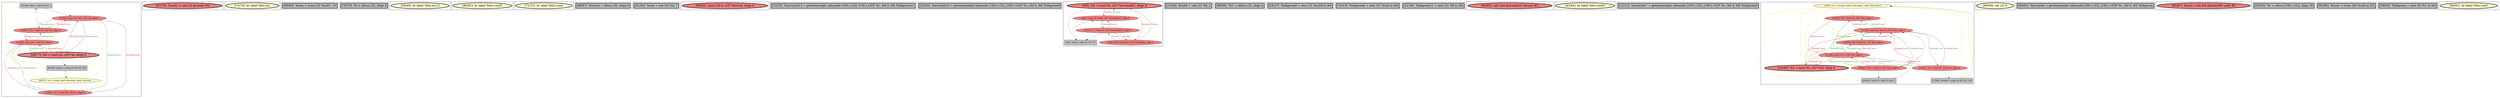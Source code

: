 
digraph G {





subgraph cluster27 {


node176 [fillcolor=grey,label="[55/56]  %inc = add i32 %2, 1",shape=rectangle,style=filled ]
node171 [fillcolor=lightcoral,label="[51/64]  store i32 0, i32* %i, align 4",shape=ellipse,style=filled ]
node170 [fillcolor=lemonchiffon,label="[66/75]  br i1 %cmp, label %for.body, label %for.end",shape=ellipse,style=filled ]
node177 [fillcolor=lightcoral,label="[54/57]  %2 = load i32, i32* %i, align 4",shape=ellipse,style=filled ]
node172 [penwidth=3.0,fontsize=20,fillcolor=lightcoral,label="[50/77]  %0 = load i32, i32* %i, align 4",shape=ellipse,style=filled ]
node173 [fillcolor=grey,label="[65/76]  %cmp = icmp ult i32 %0, 100",shape=rectangle,style=filled ]
node174 [fillcolor=lightcoral,label="[52/63]  %1 = load i32, i32* %i, align 4",shape=ellipse,style=filled ]
node175 [fillcolor=lightcoral,label="[53/58]  store i32 %inc, i32* %i, align 4",shape=ellipse,style=filled ]

node175->node174 [style=solid,color=forestgreen,label="T|indep|Const",penwidth=1.0,fontcolor=forestgreen ]
node172->node175 [style=solid,color=firebrick3,label="A|indep|Const",penwidth=1.0,fontcolor=firebrick3 ]
node177->node176 [style=solid,color=black,label="",penwidth=0.5,fontcolor=black ]
node174->node175 [style=solid,color=firebrick3,label="A|indep|Const",penwidth=1.0,fontcolor=firebrick3 ]
node171->node177 [style=solid,color=forestgreen,label="T|indep|Const",penwidth=1.0,fontcolor=forestgreen ]
node171->node174 [style=solid,color=forestgreen,label="T|indep|Const",penwidth=1.0,fontcolor=forestgreen ]
node176->node175 [style=solid,color=black,label="",penwidth=0.5,fontcolor=black ]
node170->node170 [style=solid,color=gold,label="C",penwidth=1.0,fontcolor=gold ]
node177->node171 [style=solid,color=firebrick3,label="A|indep|Const",penwidth=1.0,fontcolor=firebrick3 ]
node175->node177 [style=solid,color=forestgreen,label="T|indep|Const",penwidth=1.0,fontcolor=forestgreen ]
node177->node175 [style=solid,color=firebrick3,label="A|indep|Const",penwidth=1.0,fontcolor=firebrick3 ]
node172->node173 [style=solid,color=black,label="",penwidth=0.5,fontcolor=black ]
node175->node172 [style=solid,color=forestgreen,label="T|indep|Const",penwidth=1.0,fontcolor=forestgreen ]
node174->node171 [style=solid,color=firebrick3,label="A|indep|Const",penwidth=1.0,fontcolor=firebrick3 ]
node173->node170 [style=solid,color=black,label="",penwidth=0.5,fontcolor=black ]
node170->node175 [style=solid,color=gold,label="C",penwidth=1.0,fontcolor=gold ]
node170->node176 [style=solid,color=gold,label="C",penwidth=1.0,fontcolor=gold ]
node171->node172 [style=solid,color=forestgreen,label="T|indep|Const",penwidth=1.0,fontcolor=forestgreen ]
node170->node173 [style=solid,color=gold,label="C",penwidth=1.0,fontcolor=gold ]
node170->node172 [style=solid,color=gold,label="C",penwidth=1.0,fontcolor=gold ]
node170->node177 [style=solid,color=gold,label="C",penwidth=1.0,fontcolor=gold ]
node172->node171 [style=solid,color=firebrick3,label="A|indep|Const",penwidth=1.0,fontcolor=firebrick3 ]
node170->node174 [style=solid,color=gold,label="C",penwidth=1.0,fontcolor=gold ]


}

subgraph cluster28 {


node178 [penwidth=3.0,fontsize=20,fillcolor=lightcoral,label="[67/70]  %call1 = call i32 @rand() #2",shape=ellipse,style=filled ]



}

subgraph cluster26 {


node169 [penwidth=3.0,fontsize=20,fillcolor=lemonchiffon,label="[73/74]  br label %for.inc",shape=ellipse,style=filled ]



}

subgraph cluster29 {


node179 [penwidth=3.0,fontsize=20,fillcolor=grey,label="[68/69]  %rem = urem i32 %call1, 10",shape=rectangle,style=filled ]



}

subgraph cluster25 {


node168 [penwidth=3.0,fontsize=20,fillcolor=grey,label="[78/79]  %i = alloca i32, align 4",shape=rectangle,style=filled ]



}

subgraph cluster24 {


node167 [penwidth=3.0,fontsize=20,fillcolor=lemonchiffon,label="[39/40]  br label %for.inc13",shape=ellipse,style=filled ]



}

subgraph cluster22 {


node165 [penwidth=3.0,fontsize=20,fillcolor=lemonchiffon,label="[80/81]  br label %for.cond3",shape=ellipse,style=filled ]



}

subgraph cluster20 {


node163 [penwidth=3.0,fontsize=20,fillcolor=lemonchiffon,label="[71/72]  br label %for.cond",shape=ellipse,style=filled ]



}

subgraph cluster18 {


node161 [penwidth=3.0,fontsize=20,fillcolor=grey,label="[96/97]  %retval = alloca i32, align 4",shape=rectangle,style=filled ]



}

subgraph cluster16 {


node159 [penwidth=3.0,fontsize=20,fillcolor=grey,label="[41/42]  %sub = sub i32 %4, 1",shape=rectangle,style=filled ]



}

subgraph cluster17 {


node160 [penwidth=3.0,fontsize=20,fillcolor=lightcoral,label="[94/95]  store i32 0, i32* %retval, align 4",shape=ellipse,style=filled ]



}

subgraph cluster4 {


node138 [penwidth=3.0,fontsize=20,fillcolor=grey,label="[32/33]  %arrayidx12 = getelementptr inbounds [100 x i32], [100 x i32]* %c, i64 0, i64 %idxprom11",shape=rectangle,style=filled ]



}

subgraph cluster3 {


node137 [penwidth=3.0,fontsize=20,fillcolor=grey,label="[25/26]  %arrayidx10 = getelementptr inbounds [100 x i32], [100 x i32]* %c, i64 0, i64 %idxprom9",shape=rectangle,style=filled ]



}

subgraph cluster2 {


node135 [penwidth=3.0,fontsize=20,fillcolor=lightcoral,label="[0/9]  %5 = load i32, i32* %arrayidx7, align 4",shape=ellipse,style=filled ]
node134 [fillcolor=lightcoral,label="[4/5]  store i32 %add, i32* %arrayidx12, align 4",shape=ellipse,style=filled ]
node132 [fillcolor=grey,label="[3/6]  %add = add i32 %5, %7",shape=rectangle,style=filled ]
node136 [fillcolor=lightcoral,label="[1/8]  store i32 %rem, i32* %arrayidx, align 4",shape=ellipse,style=filled ]
node133 [fillcolor=lightcoral,label="[2/7]  %7 = load i32, i32* %arrayidx10, align 4",shape=ellipse,style=filled ]

node134->node135 [style=solid,color=forestgreen,label="T|indep",penwidth=1.0,fontcolor=forestgreen ]
node135->node134 [style=solid,color=firebrick3,label="A|indep",penwidth=1.0,fontcolor=firebrick3 ]
node133->node136 [style=solid,color=firebrick3,label="A|indep",penwidth=1.0,fontcolor=firebrick3 ]
node136->node133 [style=solid,color=forestgreen,label="T|indep",penwidth=1.0,fontcolor=forestgreen ]
node134->node133 [style=solid,color=forestgreen,label="T|indep",penwidth=1.0,fontcolor=forestgreen ]
node133->node132 [style=solid,color=black,label="",penwidth=0.5,fontcolor=black ]
node135->node132 [style=solid,color=black,label="",penwidth=0.5,fontcolor=black ]
node135->node136 [style=solid,color=firebrick3,label="A|indep",penwidth=1.0,fontcolor=firebrick3 ]
node136->node135 [style=solid,color=forestgreen,label="T|indep",penwidth=1.0,fontcolor=forestgreen ]
node133->node134 [style=solid,color=firebrick3,label="A|indep",penwidth=1.0,fontcolor=firebrick3 ]
node132->node134 [style=solid,color=black,label="",penwidth=0.5,fontcolor=black ]


}

subgraph cluster1 {


node131 [penwidth=3.0,fontsize=20,fillcolor=grey,label="[23/28]  %sub8 = sub i32 %6, 2",shape=rectangle,style=filled ]



}

subgraph cluster12 {


node155 [penwidth=3.0,fontsize=20,fillcolor=grey,label="[98/99]  %i2 = alloca i32, align 4",shape=rectangle,style=filled ]



}

subgraph cluster5 {


node139 [penwidth=3.0,fontsize=20,fillcolor=grey,label="[24/27]  %idxprom9 = zext i32 %sub8 to i64",shape=rectangle,style=filled ]



}

subgraph cluster0 {


node130 [penwidth=3.0,fontsize=20,fillcolor=grey,label="[10/13]  %idxprom6 = zext i32 %sub to i64",shape=rectangle,style=filled ]



}

subgraph cluster6 {


node140 [penwidth=3.0,fontsize=20,fillcolor=grey,label="[31/34]  %idxprom11 = zext i32 %8 to i64",shape=rectangle,style=filled ]



}

subgraph cluster14 {


node157 [penwidth=3.0,fontsize=20,fillcolor=lightcoral,label="[84/85]  call void @srand(i32 %conv) #2",shape=ellipse,style=filled ]



}

subgraph cluster7 {


node141 [penwidth=3.0,fontsize=20,fillcolor=lemonchiffon,label="[43/44]  br label %for.cond3",shape=ellipse,style=filled ]



}

subgraph cluster23 {


node166 [penwidth=3.0,fontsize=20,fillcolor=grey,label="[11/12]  %arrayidx7 = getelementptr inbounds [100 x i32], [100 x i32]* %c, i64 0, i64 %idxprom6",shape=rectangle,style=filled ]



}

subgraph cluster8 {


node151 [fillcolor=lemonchiffon,label="[38/45]  br i1 %cmp4, label %for.body5, label %for.end15",shape=ellipse,style=filled ]
node150 [fillcolor=lightcoral,label="[22/29]  %6 = load i32, i32* %i2, align 4",shape=ellipse,style=filled ]
node149 [penwidth=3.0,fontsize=20,fillcolor=lightcoral,label="[14/49]  %4 = load i32, i32* %i2, align 4",shape=ellipse,style=filled ]
node143 [fillcolor=grey,label="[19/20]  %inc14 = add i32 %9, 1",shape=rectangle,style=filled ]
node146 [fillcolor=lightcoral,label="[17/36]  store i32 %inc14, i32* %i2, align 4",shape=ellipse,style=filled ]
node142 [fillcolor=lightcoral,label="[18/21]  %9 = load i32, i32* %i2, align 4",shape=ellipse,style=filled ]
node144 [fillcolor=lightcoral,label="[16/47]  %3 = load i32, i32* %i2, align 4",shape=ellipse,style=filled ]
node148 [fillcolor=lightcoral,label="[30/35]  %8 = load i32, i32* %i2, align 4",shape=ellipse,style=filled ]
node145 [fillcolor=lightcoral,label="[15/48]  store i32 2, i32* %i2, align 4",shape=ellipse,style=filled ]
node147 [fillcolor=grey,label="[37/46]  %cmp4 = icmp ult i32 %3, 100",shape=rectangle,style=filled ]

node146->node149 [style=solid,color=forestgreen,label="T|indep|Const",penwidth=1.0,fontcolor=forestgreen ]
node149->node146 [style=solid,color=firebrick3,label="A|indep|Const",penwidth=1.0,fontcolor=firebrick3 ]
node149->node145 [style=solid,color=firebrick3,label="A|indep|Const",penwidth=1.0,fontcolor=firebrick3 ]
node145->node148 [style=solid,color=forestgreen,label="T|indep|Const",penwidth=1.0,fontcolor=forestgreen ]
node142->node146 [style=solid,color=firebrick3,label="A|indep|Const",penwidth=1.0,fontcolor=firebrick3 ]
node148->node145 [style=solid,color=firebrick3,label="A|indep|Const",penwidth=1.0,fontcolor=firebrick3 ]
node145->node142 [style=solid,color=forestgreen,label="T|indep|Const",penwidth=1.0,fontcolor=forestgreen ]
node145->node144 [style=solid,color=forestgreen,label="T|indep|Const",penwidth=1.0,fontcolor=forestgreen ]
node144->node145 [style=solid,color=firebrick3,label="A|indep|Const",penwidth=1.0,fontcolor=firebrick3 ]
node143->node146 [style=solid,color=black,label="",penwidth=0.5,fontcolor=black ]
node144->node147 [style=solid,color=black,label="",penwidth=0.5,fontcolor=black ]
node146->node148 [style=solid,color=forestgreen,label="T|indep|Const",penwidth=1.0,fontcolor=forestgreen ]
node151->node142 [style=solid,color=gold,label="C",penwidth=1.0,fontcolor=gold ]
node145->node149 [style=solid,color=forestgreen,label="T|indep|Const",penwidth=1.0,fontcolor=forestgreen ]
node146->node142 [style=solid,color=forestgreen,label="T|indep|Const",penwidth=1.0,fontcolor=forestgreen ]
node151->node148 [style=solid,color=gold,label="C",penwidth=1.0,fontcolor=gold ]
node151->node151 [style=solid,color=gold,label="C",penwidth=1.0,fontcolor=gold ]
node151->node143 [style=solid,color=gold,label="C",penwidth=1.0,fontcolor=gold ]
node151->node146 [style=solid,color=gold,label="C",penwidth=1.0,fontcolor=gold ]
node144->node146 [style=solid,color=firebrick3,label="A|indep|Const",penwidth=1.0,fontcolor=firebrick3 ]
node151->node150 [style=solid,color=gold,label="C",penwidth=1.0,fontcolor=gold ]
node151->node144 [style=solid,color=gold,label="C",penwidth=1.0,fontcolor=gold ]
node150->node146 [style=solid,color=firebrick3,label="A|indep|Const",penwidth=1.0,fontcolor=firebrick3 ]
node142->node145 [style=solid,color=firebrick3,label="A|indep|Const",penwidth=1.0,fontcolor=firebrick3 ]
node151->node147 [style=solid,color=gold,label="C",penwidth=1.0,fontcolor=gold ]
node150->node145 [style=solid,color=firebrick3,label="A|indep|Const",penwidth=1.0,fontcolor=firebrick3 ]
node148->node146 [style=solid,color=firebrick3,label="A|indep|Const",penwidth=1.0,fontcolor=firebrick3 ]
node145->node150 [style=solid,color=forestgreen,label="T|indep|Const",penwidth=1.0,fontcolor=forestgreen ]
node147->node151 [style=solid,color=black,label="",penwidth=0.5,fontcolor=black ]
node142->node143 [style=solid,color=black,label="",penwidth=0.5,fontcolor=black ]
node151->node149 [style=solid,color=gold,label="C",penwidth=1.0,fontcolor=gold ]
node146->node150 [style=solid,color=forestgreen,label="T|indep|Const",penwidth=1.0,fontcolor=forestgreen ]
node146->node144 [style=solid,color=forestgreen,label="T|indep|Const",penwidth=1.0,fontcolor=forestgreen ]


}

subgraph cluster21 {


node164 [penwidth=3.0,fontsize=20,fillcolor=lemonchiffon,label="[88/89]  ret i32 0",shape=ellipse,style=filled ]



}

subgraph cluster9 {


node152 [penwidth=3.0,fontsize=20,fillcolor=grey,label="[60/61]  %arrayidx = getelementptr inbounds [100 x i32], [100 x i32]* %c, i64 0, i64 %idxprom",shape=rectangle,style=filled ]



}

subgraph cluster19 {


node162 [penwidth=3.0,fontsize=20,fillcolor=lightcoral,label="[82/87]  %call = call i64 @time(i64* null) #2",shape=ellipse,style=filled ]



}

subgraph cluster10 {


node153 [penwidth=3.0,fontsize=20,fillcolor=grey,label="[92/93]  %c = alloca [100 x i32], align 16",shape=rectangle,style=filled ]



}

subgraph cluster11 {


node154 [penwidth=3.0,fontsize=20,fillcolor=grey,label="[83/86]  %conv = trunc i64 %call to i32",shape=rectangle,style=filled ]



}

subgraph cluster13 {


node156 [penwidth=3.0,fontsize=20,fillcolor=grey,label="[59/62]  %idxprom = zext i32 %1 to i64",shape=rectangle,style=filled ]



}

subgraph cluster15 {


node158 [penwidth=3.0,fontsize=20,fillcolor=lemonchiffon,label="[90/91]  br label %for.cond",shape=ellipse,style=filled ]



}

}

